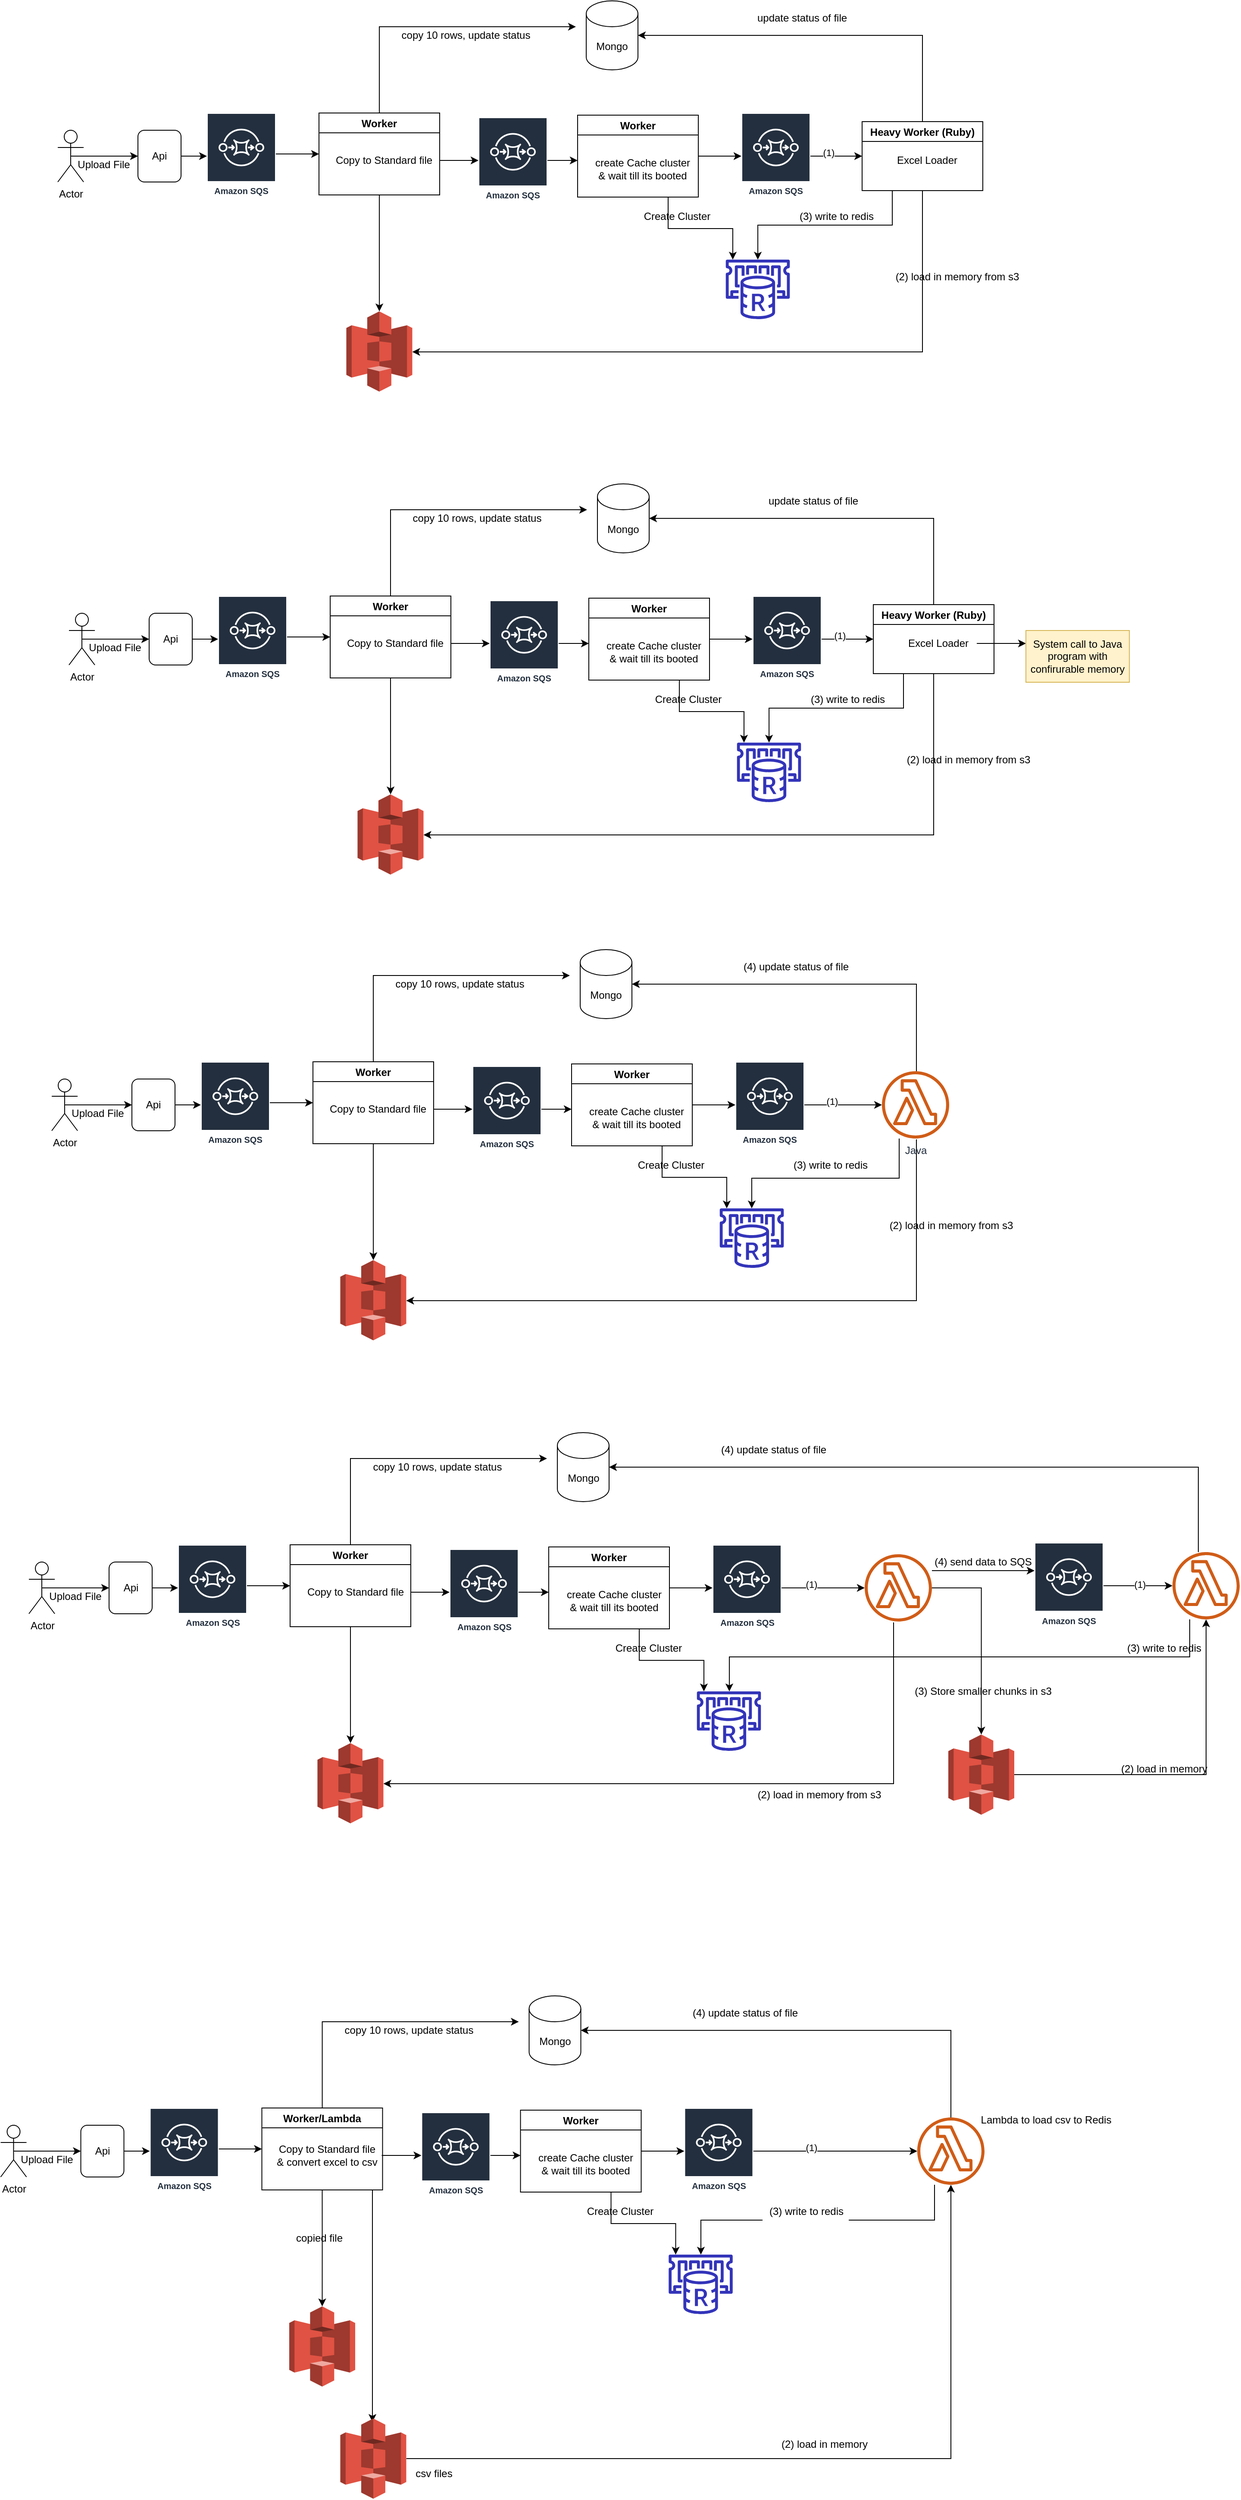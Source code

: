 <mxfile version="14.6.11" type="github">
  <diagram id="wS8bfyHIp2vhWJzuONmS" name="Page-1">
    <mxGraphModel dx="2850" dy="999" grid="0" gridSize="10" guides="1" tooltips="1" connect="1" arrows="1" fold="1" page="0" pageScale="1" pageWidth="827" pageHeight="1169" math="0" shadow="0">
      <root>
        <mxCell id="0" />
        <mxCell id="1" parent="0" />
        <mxCell id="hsxcJT8kGqhv8yepH4sB-26" style="edgeStyle=orthogonalEdgeStyle;rounded=0;orthogonalLoop=1;jettySize=auto;html=1;entryX=0;entryY=0.5;entryDx=0;entryDy=0;" edge="1" parent="1" source="hsxcJT8kGqhv8yepH4sB-2" target="hsxcJT8kGqhv8yepH4sB-21">
          <mxGeometry relative="1" as="geometry" />
        </mxCell>
        <mxCell id="hsxcJT8kGqhv8yepH4sB-33" value="(1)" style="edgeLabel;html=1;align=center;verticalAlign=middle;resizable=0;points=[];" vertex="1" connectable="0" parent="hsxcJT8kGqhv8yepH4sB-26">
          <mxGeometry x="-0.3" y="4" relative="1" as="geometry">
            <mxPoint as="offset" />
          </mxGeometry>
        </mxCell>
        <mxCell id="hsxcJT8kGqhv8yepH4sB-2" value="Amazon SQS" style="outlineConnect=0;fontColor=#232F3E;gradientColor=none;strokeColor=#ffffff;fillColor=#232F3E;dashed=0;verticalLabelPosition=middle;verticalAlign=bottom;align=center;html=1;whiteSpace=wrap;fontSize=10;fontStyle=1;spacing=3;shape=mxgraph.aws4.productIcon;prIcon=mxgraph.aws4.sqs;" vertex="1" parent="1">
          <mxGeometry x="380" y="130" width="80" height="100" as="geometry" />
        </mxCell>
        <mxCell id="hsxcJT8kGqhv8yepH4sB-3" value="" style="outlineConnect=0;dashed=0;verticalLabelPosition=bottom;verticalAlign=top;align=center;html=1;shape=mxgraph.aws3.s3;fillColor=#E05243;gradientColor=none;" vertex="1" parent="1">
          <mxGeometry x="-78.25" y="360" width="76.5" height="93" as="geometry" />
        </mxCell>
        <mxCell id="hsxcJT8kGqhv8yepH4sB-52" style="edgeStyle=orthogonalEdgeStyle;rounded=0;orthogonalLoop=1;jettySize=auto;html=1;entryX=0;entryY=0.5;entryDx=0;entryDy=0;" edge="1" parent="1" source="hsxcJT8kGqhv8yepH4sB-5" target="hsxcJT8kGqhv8yepH4sB-39">
          <mxGeometry relative="1" as="geometry">
            <Array as="points">
              <mxPoint x="-135" y="178" />
            </Array>
          </mxGeometry>
        </mxCell>
        <mxCell id="hsxcJT8kGqhv8yepH4sB-5" value="Amazon SQS" style="outlineConnect=0;fontColor=#232F3E;gradientColor=none;strokeColor=#ffffff;fillColor=#232F3E;dashed=0;verticalLabelPosition=middle;verticalAlign=bottom;align=center;html=1;whiteSpace=wrap;fontSize=10;fontStyle=1;spacing=3;shape=mxgraph.aws4.productIcon;prIcon=mxgraph.aws4.sqs;" vertex="1" parent="1">
          <mxGeometry x="-240" y="130" width="80" height="100" as="geometry" />
        </mxCell>
        <mxCell id="hsxcJT8kGqhv8yepH4sB-11" style="edgeStyle=orthogonalEdgeStyle;rounded=0;orthogonalLoop=1;jettySize=auto;html=1;exitX=0.5;exitY=1;exitDx=0;exitDy=0;" edge="1" parent="1" source="hsxcJT8kGqhv8yepH4sB-39" target="hsxcJT8kGqhv8yepH4sB-3">
          <mxGeometry relative="1" as="geometry" />
        </mxCell>
        <mxCell id="hsxcJT8kGqhv8yepH4sB-20" style="edgeStyle=orthogonalEdgeStyle;rounded=0;orthogonalLoop=1;jettySize=auto;html=1;" edge="1" parent="1" source="hsxcJT8kGqhv8yepH4sB-7" target="hsxcJT8kGqhv8yepH4sB-2">
          <mxGeometry relative="1" as="geometry">
            <mxPoint x="370" y="180" as="targetPoint" />
          </mxGeometry>
        </mxCell>
        <mxCell id="hsxcJT8kGqhv8yepH4sB-25" style="edgeStyle=orthogonalEdgeStyle;rounded=0;orthogonalLoop=1;jettySize=auto;html=1;exitX=0.75;exitY=1;exitDx=0;exitDy=0;" edge="1" parent="1" source="hsxcJT8kGqhv8yepH4sB-7" target="hsxcJT8kGqhv8yepH4sB-24">
          <mxGeometry relative="1" as="geometry">
            <Array as="points">
              <mxPoint x="295" y="264" />
              <mxPoint x="370" y="264" />
            </Array>
          </mxGeometry>
        </mxCell>
        <mxCell id="hsxcJT8kGqhv8yepH4sB-7" value="Worker" style="swimlane;" vertex="1" parent="1">
          <mxGeometry x="190" y="132.5" width="140" height="95" as="geometry" />
        </mxCell>
        <mxCell id="hsxcJT8kGqhv8yepH4sB-12" value="create Cache cluster &lt;br&gt;&amp;amp; wait till its booted" style="text;html=1;align=center;verticalAlign=middle;resizable=0;points=[];autosize=1;strokeColor=none;" vertex="1" parent="hsxcJT8kGqhv8yepH4sB-7">
          <mxGeometry x="10" y="47.5" width="130" height="30" as="geometry" />
        </mxCell>
        <mxCell id="hsxcJT8kGqhv8yepH4sB-17" style="edgeStyle=orthogonalEdgeStyle;rounded=0;orthogonalLoop=1;jettySize=auto;html=1;exitX=0.5;exitY=0.5;exitDx=0;exitDy=0;exitPerimeter=0;" edge="1" parent="1" source="hsxcJT8kGqhv8yepH4sB-8" target="hsxcJT8kGqhv8yepH4sB-14">
          <mxGeometry relative="1" as="geometry" />
        </mxCell>
        <mxCell id="hsxcJT8kGqhv8yepH4sB-8" value="Actor" style="shape=umlActor;verticalLabelPosition=bottom;verticalAlign=top;html=1;outlineConnect=0;" vertex="1" parent="1">
          <mxGeometry x="-413" y="150" width="30" height="60" as="geometry" />
        </mxCell>
        <mxCell id="hsxcJT8kGqhv8yepH4sB-10" value="Upload File" style="text;html=1;align=center;verticalAlign=middle;resizable=0;points=[];autosize=1;strokeColor=none;" vertex="1" parent="1">
          <mxGeometry x="-400" y="180" width="80" height="20" as="geometry" />
        </mxCell>
        <mxCell id="hsxcJT8kGqhv8yepH4sB-18" style="edgeStyle=orthogonalEdgeStyle;rounded=0;orthogonalLoop=1;jettySize=auto;html=1;" edge="1" parent="1" source="hsxcJT8kGqhv8yepH4sB-14" target="hsxcJT8kGqhv8yepH4sB-5">
          <mxGeometry relative="1" as="geometry" />
        </mxCell>
        <mxCell id="hsxcJT8kGqhv8yepH4sB-14" value="Api" style="rounded=1;whiteSpace=wrap;html=1;" vertex="1" parent="1">
          <mxGeometry x="-320" y="150" width="50" height="60" as="geometry" />
        </mxCell>
        <mxCell id="hsxcJT8kGqhv8yepH4sB-31" style="edgeStyle=orthogonalEdgeStyle;rounded=0;orthogonalLoop=1;jettySize=auto;html=1;" edge="1" parent="1" source="hsxcJT8kGqhv8yepH4sB-21" target="hsxcJT8kGqhv8yepH4sB-3">
          <mxGeometry relative="1" as="geometry">
            <Array as="points">
              <mxPoint x="590" y="407" />
            </Array>
          </mxGeometry>
        </mxCell>
        <mxCell id="hsxcJT8kGqhv8yepH4sB-58" style="edgeStyle=orthogonalEdgeStyle;rounded=0;orthogonalLoop=1;jettySize=auto;html=1;entryX=1;entryY=0.5;entryDx=0;entryDy=0;entryPerimeter=0;" edge="1" parent="1" source="hsxcJT8kGqhv8yepH4sB-21" target="hsxcJT8kGqhv8yepH4sB-56">
          <mxGeometry relative="1" as="geometry">
            <Array as="points">
              <mxPoint x="590" y="40" />
            </Array>
          </mxGeometry>
        </mxCell>
        <mxCell id="hsxcJT8kGqhv8yepH4sB-129" style="edgeStyle=orthogonalEdgeStyle;rounded=0;orthogonalLoop=1;jettySize=auto;html=1;exitX=0.25;exitY=1;exitDx=0;exitDy=0;" edge="1" parent="1" source="hsxcJT8kGqhv8yepH4sB-21" target="hsxcJT8kGqhv8yepH4sB-24">
          <mxGeometry relative="1" as="geometry" />
        </mxCell>
        <mxCell id="hsxcJT8kGqhv8yepH4sB-21" value="Heavy Worker (Ruby)" style="swimlane;" vertex="1" parent="1">
          <mxGeometry x="520" y="140" width="140" height="80" as="geometry" />
        </mxCell>
        <mxCell id="hsxcJT8kGqhv8yepH4sB-22" value="Excel Loader" style="text;html=1;align=center;verticalAlign=middle;resizable=0;points=[];autosize=1;strokeColor=none;" vertex="1" parent="hsxcJT8kGqhv8yepH4sB-21">
          <mxGeometry x="30" y="35" width="90" height="20" as="geometry" />
        </mxCell>
        <mxCell id="hsxcJT8kGqhv8yepH4sB-24" value="" style="outlineConnect=0;fontColor=#232F3E;gradientColor=none;fillColor=#3334B9;strokeColor=none;dashed=0;verticalLabelPosition=bottom;verticalAlign=top;align=center;html=1;fontSize=12;fontStyle=0;aspect=fixed;pointerEvents=1;shape=mxgraph.aws4.elasticache_for_redis;" vertex="1" parent="1">
          <mxGeometry x="360" y="300" width="78" height="69" as="geometry" />
        </mxCell>
        <mxCell id="hsxcJT8kGqhv8yepH4sB-32" value="(2) load in memory from s3" style="text;html=1;align=center;verticalAlign=middle;resizable=0;points=[];autosize=1;strokeColor=none;" vertex="1" parent="1">
          <mxGeometry x="550" y="310" width="160" height="20" as="geometry" />
        </mxCell>
        <mxCell id="hsxcJT8kGqhv8yepH4sB-34" value="(3) write to redis" style="text;html=1;align=center;verticalAlign=middle;resizable=0;points=[];autosize=1;strokeColor=none;" vertex="1" parent="1">
          <mxGeometry x="440" y="240" width="100" height="20" as="geometry" />
        </mxCell>
        <mxCell id="hsxcJT8kGqhv8yepH4sB-46" style="edgeStyle=orthogonalEdgeStyle;rounded=0;orthogonalLoop=1;jettySize=auto;html=1;entryX=-0.029;entryY=0.5;entryDx=0;entryDy=0;entryPerimeter=0;" edge="1" parent="1" source="hsxcJT8kGqhv8yepH4sB-39">
          <mxGeometry relative="1" as="geometry">
            <mxPoint x="187.97" y="30" as="targetPoint" />
            <Array as="points">
              <mxPoint x="-40" y="30" />
            </Array>
          </mxGeometry>
        </mxCell>
        <mxCell id="hsxcJT8kGqhv8yepH4sB-39" value="Worker" style="swimlane;" vertex="1" parent="1">
          <mxGeometry x="-110" y="130" width="140" height="95" as="geometry" />
        </mxCell>
        <mxCell id="hsxcJT8kGqhv8yepH4sB-40" value="Copy to Standard file&lt;br&gt;" style="text;html=1;align=center;verticalAlign=middle;resizable=0;points=[];autosize=1;strokeColor=none;" vertex="1" parent="hsxcJT8kGqhv8yepH4sB-39">
          <mxGeometry x="10" y="45" width="130" height="20" as="geometry" />
        </mxCell>
        <mxCell id="hsxcJT8kGqhv8yepH4sB-42" value="Create Cluster" style="text;html=1;align=center;verticalAlign=middle;resizable=0;points=[];autosize=1;strokeColor=none;" vertex="1" parent="1">
          <mxGeometry x="260" y="240" width="90" height="20" as="geometry" />
        </mxCell>
        <mxCell id="hsxcJT8kGqhv8yepH4sB-55" style="edgeStyle=orthogonalEdgeStyle;rounded=0;orthogonalLoop=1;jettySize=auto;html=1;" edge="1" parent="1" source="hsxcJT8kGqhv8yepH4sB-43">
          <mxGeometry relative="1" as="geometry">
            <mxPoint x="190" y="185" as="targetPoint" />
          </mxGeometry>
        </mxCell>
        <mxCell id="hsxcJT8kGqhv8yepH4sB-43" value="Amazon SQS" style="outlineConnect=0;fontColor=#232F3E;gradientColor=none;strokeColor=#ffffff;fillColor=#232F3E;dashed=0;verticalLabelPosition=middle;verticalAlign=bottom;align=center;html=1;whiteSpace=wrap;fontSize=10;fontStyle=1;spacing=3;shape=mxgraph.aws4.productIcon;prIcon=mxgraph.aws4.sqs;" vertex="1" parent="1">
          <mxGeometry x="75" y="135" width="80" height="100" as="geometry" />
        </mxCell>
        <mxCell id="hsxcJT8kGqhv8yepH4sB-53" style="edgeStyle=orthogonalEdgeStyle;rounded=0;orthogonalLoop=1;jettySize=auto;html=1;" edge="1" parent="1" source="hsxcJT8kGqhv8yepH4sB-40" target="hsxcJT8kGqhv8yepH4sB-43">
          <mxGeometry relative="1" as="geometry" />
        </mxCell>
        <mxCell id="hsxcJT8kGqhv8yepH4sB-56" value="Mongo" style="shape=cylinder3;whiteSpace=wrap;html=1;boundedLbl=1;backgroundOutline=1;size=15;" vertex="1" parent="1">
          <mxGeometry x="200" width="60" height="80" as="geometry" />
        </mxCell>
        <mxCell id="hsxcJT8kGqhv8yepH4sB-57" value="copy 10 rows, update status" style="text;html=1;align=center;verticalAlign=middle;resizable=0;points=[];autosize=1;strokeColor=none;" vertex="1" parent="1">
          <mxGeometry x="-20" y="30" width="160" height="20" as="geometry" />
        </mxCell>
        <mxCell id="hsxcJT8kGqhv8yepH4sB-59" value="update status of file" style="text;html=1;align=center;verticalAlign=middle;resizable=0;points=[];autosize=1;strokeColor=none;" vertex="1" parent="1">
          <mxGeometry x="390" y="10" width="120" height="20" as="geometry" />
        </mxCell>
        <mxCell id="hsxcJT8kGqhv8yepH4sB-171" style="edgeStyle=orthogonalEdgeStyle;rounded=0;orthogonalLoop=1;jettySize=auto;html=1;" edge="1" parent="1" source="hsxcJT8kGqhv8yepH4sB-173" target="hsxcJT8kGqhv8yepH4sB-203">
          <mxGeometry relative="1" as="geometry">
            <mxPoint x="545" y="1280" as="targetPoint" />
          </mxGeometry>
        </mxCell>
        <mxCell id="hsxcJT8kGqhv8yepH4sB-172" value="(1)" style="edgeLabel;html=1;align=center;verticalAlign=middle;resizable=0;points=[];" vertex="1" connectable="0" parent="hsxcJT8kGqhv8yepH4sB-171">
          <mxGeometry x="-0.3" y="4" relative="1" as="geometry">
            <mxPoint as="offset" />
          </mxGeometry>
        </mxCell>
        <mxCell id="hsxcJT8kGqhv8yepH4sB-173" value="Amazon SQS" style="outlineConnect=0;fontColor=#232F3E;gradientColor=none;strokeColor=#ffffff;fillColor=#232F3E;dashed=0;verticalLabelPosition=middle;verticalAlign=bottom;align=center;html=1;whiteSpace=wrap;fontSize=10;fontStyle=1;spacing=3;shape=mxgraph.aws4.productIcon;prIcon=mxgraph.aws4.sqs;" vertex="1" parent="1">
          <mxGeometry x="373" y="1230" width="80" height="100" as="geometry" />
        </mxCell>
        <mxCell id="hsxcJT8kGqhv8yepH4sB-174" value="" style="outlineConnect=0;dashed=0;verticalLabelPosition=bottom;verticalAlign=top;align=center;html=1;shape=mxgraph.aws3.s3;fillColor=#E05243;gradientColor=none;" vertex="1" parent="1">
          <mxGeometry x="-85.25" y="1460" width="76.5" height="93" as="geometry" />
        </mxCell>
        <mxCell id="hsxcJT8kGqhv8yepH4sB-175" style="edgeStyle=orthogonalEdgeStyle;rounded=0;orthogonalLoop=1;jettySize=auto;html=1;entryX=0;entryY=0.5;entryDx=0;entryDy=0;" edge="1" parent="1" source="hsxcJT8kGqhv8yepH4sB-176" target="hsxcJT8kGqhv8yepH4sB-194">
          <mxGeometry relative="1" as="geometry">
            <Array as="points">
              <mxPoint x="-142" y="1278" />
            </Array>
          </mxGeometry>
        </mxCell>
        <mxCell id="hsxcJT8kGqhv8yepH4sB-176" value="Amazon SQS" style="outlineConnect=0;fontColor=#232F3E;gradientColor=none;strokeColor=#ffffff;fillColor=#232F3E;dashed=0;verticalLabelPosition=middle;verticalAlign=bottom;align=center;html=1;whiteSpace=wrap;fontSize=10;fontStyle=1;spacing=3;shape=mxgraph.aws4.productIcon;prIcon=mxgraph.aws4.sqs;" vertex="1" parent="1">
          <mxGeometry x="-247" y="1230" width="80" height="100" as="geometry" />
        </mxCell>
        <mxCell id="hsxcJT8kGqhv8yepH4sB-177" style="edgeStyle=orthogonalEdgeStyle;rounded=0;orthogonalLoop=1;jettySize=auto;html=1;exitX=0.5;exitY=1;exitDx=0;exitDy=0;" edge="1" parent="1" source="hsxcJT8kGqhv8yepH4sB-194" target="hsxcJT8kGqhv8yepH4sB-174">
          <mxGeometry relative="1" as="geometry" />
        </mxCell>
        <mxCell id="hsxcJT8kGqhv8yepH4sB-178" style="edgeStyle=orthogonalEdgeStyle;rounded=0;orthogonalLoop=1;jettySize=auto;html=1;" edge="1" parent="1" source="hsxcJT8kGqhv8yepH4sB-180" target="hsxcJT8kGqhv8yepH4sB-173">
          <mxGeometry relative="1" as="geometry">
            <mxPoint x="363" y="1280" as="targetPoint" />
          </mxGeometry>
        </mxCell>
        <mxCell id="hsxcJT8kGqhv8yepH4sB-179" style="edgeStyle=orthogonalEdgeStyle;rounded=0;orthogonalLoop=1;jettySize=auto;html=1;exitX=0.75;exitY=1;exitDx=0;exitDy=0;" edge="1" parent="1" source="hsxcJT8kGqhv8yepH4sB-180" target="hsxcJT8kGqhv8yepH4sB-190">
          <mxGeometry relative="1" as="geometry">
            <Array as="points">
              <mxPoint x="288" y="1364" />
              <mxPoint x="363" y="1364" />
            </Array>
          </mxGeometry>
        </mxCell>
        <mxCell id="hsxcJT8kGqhv8yepH4sB-180" value="Worker" style="swimlane;" vertex="1" parent="1">
          <mxGeometry x="183" y="1232.5" width="140" height="95" as="geometry" />
        </mxCell>
        <mxCell id="hsxcJT8kGqhv8yepH4sB-181" value="create Cache cluster &lt;br&gt;&amp;amp; wait till its booted" style="text;html=1;align=center;verticalAlign=middle;resizable=0;points=[];autosize=1;strokeColor=none;" vertex="1" parent="hsxcJT8kGqhv8yepH4sB-180">
          <mxGeometry x="10" y="47.5" width="130" height="30" as="geometry" />
        </mxCell>
        <mxCell id="hsxcJT8kGqhv8yepH4sB-182" style="edgeStyle=orthogonalEdgeStyle;rounded=0;orthogonalLoop=1;jettySize=auto;html=1;exitX=0.5;exitY=0.5;exitDx=0;exitDy=0;exitPerimeter=0;" edge="1" parent="1" source="hsxcJT8kGqhv8yepH4sB-183" target="hsxcJT8kGqhv8yepH4sB-186">
          <mxGeometry relative="1" as="geometry" />
        </mxCell>
        <mxCell id="hsxcJT8kGqhv8yepH4sB-183" value="Actor" style="shape=umlActor;verticalLabelPosition=bottom;verticalAlign=top;html=1;outlineConnect=0;" vertex="1" parent="1">
          <mxGeometry x="-420" y="1250" width="30" height="60" as="geometry" />
        </mxCell>
        <mxCell id="hsxcJT8kGqhv8yepH4sB-184" value="Upload File" style="text;html=1;align=center;verticalAlign=middle;resizable=0;points=[];autosize=1;strokeColor=none;" vertex="1" parent="1">
          <mxGeometry x="-407" y="1280" width="80" height="20" as="geometry" />
        </mxCell>
        <mxCell id="hsxcJT8kGqhv8yepH4sB-185" style="edgeStyle=orthogonalEdgeStyle;rounded=0;orthogonalLoop=1;jettySize=auto;html=1;" edge="1" parent="1" source="hsxcJT8kGqhv8yepH4sB-186" target="hsxcJT8kGqhv8yepH4sB-176">
          <mxGeometry relative="1" as="geometry" />
        </mxCell>
        <mxCell id="hsxcJT8kGqhv8yepH4sB-186" value="Api" style="rounded=1;whiteSpace=wrap;html=1;" vertex="1" parent="1">
          <mxGeometry x="-327" y="1250" width="50" height="60" as="geometry" />
        </mxCell>
        <mxCell id="hsxcJT8kGqhv8yepH4sB-187" style="edgeStyle=orthogonalEdgeStyle;rounded=0;orthogonalLoop=1;jettySize=auto;html=1;" edge="1" parent="1" target="hsxcJT8kGqhv8yepH4sB-174">
          <mxGeometry relative="1" as="geometry">
            <Array as="points">
              <mxPoint x="583" y="1507" />
            </Array>
            <mxPoint x="583" y="1320" as="sourcePoint" />
          </mxGeometry>
        </mxCell>
        <mxCell id="hsxcJT8kGqhv8yepH4sB-188" style="edgeStyle=orthogonalEdgeStyle;rounded=0;orthogonalLoop=1;jettySize=auto;html=1;entryX=1;entryY=0.5;entryDx=0;entryDy=0;entryPerimeter=0;" edge="1" parent="1" source="hsxcJT8kGqhv8yepH4sB-203" target="hsxcJT8kGqhv8yepH4sB-200">
          <mxGeometry relative="1" as="geometry">
            <Array as="points">
              <mxPoint x="583" y="1140" />
            </Array>
            <mxPoint x="593" y="1205" as="sourcePoint" />
          </mxGeometry>
        </mxCell>
        <mxCell id="hsxcJT8kGqhv8yepH4sB-189" style="edgeStyle=orthogonalEdgeStyle;rounded=0;orthogonalLoop=1;jettySize=auto;html=1;" edge="1" parent="1" source="hsxcJT8kGqhv8yepH4sB-203" target="hsxcJT8kGqhv8yepH4sB-190">
          <mxGeometry relative="1" as="geometry">
            <mxPoint x="548" y="1320" as="sourcePoint" />
            <Array as="points">
              <mxPoint x="563" y="1365" />
              <mxPoint x="392" y="1365" />
            </Array>
          </mxGeometry>
        </mxCell>
        <mxCell id="hsxcJT8kGqhv8yepH4sB-190" value="" style="outlineConnect=0;fontColor=#232F3E;gradientColor=none;fillColor=#3334B9;strokeColor=none;dashed=0;verticalLabelPosition=bottom;verticalAlign=top;align=center;html=1;fontSize=12;fontStyle=0;aspect=fixed;pointerEvents=1;shape=mxgraph.aws4.elasticache_for_redis;" vertex="1" parent="1">
          <mxGeometry x="353" y="1400" width="78" height="69" as="geometry" />
        </mxCell>
        <mxCell id="hsxcJT8kGqhv8yepH4sB-191" value="(2) load in memory from s3" style="text;html=1;align=center;verticalAlign=middle;resizable=0;points=[];autosize=1;strokeColor=none;" vertex="1" parent="1">
          <mxGeometry x="543" y="1410" width="160" height="20" as="geometry" />
        </mxCell>
        <mxCell id="hsxcJT8kGqhv8yepH4sB-192" value="(3) write to redis" style="text;html=1;align=center;verticalAlign=middle;resizable=0;points=[];autosize=1;strokeColor=none;" vertex="1" parent="1">
          <mxGeometry x="433" y="1340" width="100" height="20" as="geometry" />
        </mxCell>
        <mxCell id="hsxcJT8kGqhv8yepH4sB-193" style="edgeStyle=orthogonalEdgeStyle;rounded=0;orthogonalLoop=1;jettySize=auto;html=1;entryX=-0.029;entryY=0.5;entryDx=0;entryDy=0;entryPerimeter=0;" edge="1" parent="1" source="hsxcJT8kGqhv8yepH4sB-194">
          <mxGeometry relative="1" as="geometry">
            <mxPoint x="180.97" y="1130" as="targetPoint" />
            <Array as="points">
              <mxPoint x="-47" y="1130" />
            </Array>
          </mxGeometry>
        </mxCell>
        <mxCell id="hsxcJT8kGqhv8yepH4sB-194" value="Worker" style="swimlane;" vertex="1" parent="1">
          <mxGeometry x="-117" y="1230" width="140" height="95" as="geometry" />
        </mxCell>
        <mxCell id="hsxcJT8kGqhv8yepH4sB-195" value="Copy to Standard file&lt;br&gt;" style="text;html=1;align=center;verticalAlign=middle;resizable=0;points=[];autosize=1;strokeColor=none;" vertex="1" parent="hsxcJT8kGqhv8yepH4sB-194">
          <mxGeometry x="10" y="45" width="130" height="20" as="geometry" />
        </mxCell>
        <mxCell id="hsxcJT8kGqhv8yepH4sB-196" value="Create Cluster" style="text;html=1;align=center;verticalAlign=middle;resizable=0;points=[];autosize=1;strokeColor=none;" vertex="1" parent="1">
          <mxGeometry x="253" y="1340" width="90" height="20" as="geometry" />
        </mxCell>
        <mxCell id="hsxcJT8kGqhv8yepH4sB-197" style="edgeStyle=orthogonalEdgeStyle;rounded=0;orthogonalLoop=1;jettySize=auto;html=1;" edge="1" parent="1" source="hsxcJT8kGqhv8yepH4sB-198">
          <mxGeometry relative="1" as="geometry">
            <mxPoint x="183" y="1285" as="targetPoint" />
          </mxGeometry>
        </mxCell>
        <mxCell id="hsxcJT8kGqhv8yepH4sB-198" value="Amazon SQS" style="outlineConnect=0;fontColor=#232F3E;gradientColor=none;strokeColor=#ffffff;fillColor=#232F3E;dashed=0;verticalLabelPosition=middle;verticalAlign=bottom;align=center;html=1;whiteSpace=wrap;fontSize=10;fontStyle=1;spacing=3;shape=mxgraph.aws4.productIcon;prIcon=mxgraph.aws4.sqs;" vertex="1" parent="1">
          <mxGeometry x="68" y="1235" width="80" height="100" as="geometry" />
        </mxCell>
        <mxCell id="hsxcJT8kGqhv8yepH4sB-199" style="edgeStyle=orthogonalEdgeStyle;rounded=0;orthogonalLoop=1;jettySize=auto;html=1;" edge="1" parent="1" source="hsxcJT8kGqhv8yepH4sB-195" target="hsxcJT8kGqhv8yepH4sB-198">
          <mxGeometry relative="1" as="geometry" />
        </mxCell>
        <mxCell id="hsxcJT8kGqhv8yepH4sB-200" value="Mongo" style="shape=cylinder3;whiteSpace=wrap;html=1;boundedLbl=1;backgroundOutline=1;size=15;" vertex="1" parent="1">
          <mxGeometry x="193" y="1100" width="60" height="80" as="geometry" />
        </mxCell>
        <mxCell id="hsxcJT8kGqhv8yepH4sB-201" value="copy 10 rows, update status" style="text;html=1;align=center;verticalAlign=middle;resizable=0;points=[];autosize=1;strokeColor=none;" vertex="1" parent="1">
          <mxGeometry x="-27" y="1130" width="160" height="20" as="geometry" />
        </mxCell>
        <mxCell id="hsxcJT8kGqhv8yepH4sB-202" value="(4) update status of file" style="text;html=1;align=center;verticalAlign=middle;resizable=0;points=[];autosize=1;strokeColor=none;" vertex="1" parent="1">
          <mxGeometry x="373" y="1110" width="140" height="20" as="geometry" />
        </mxCell>
        <mxCell id="hsxcJT8kGqhv8yepH4sB-203" value="Java" style="outlineConnect=0;fontColor=#232F3E;gradientColor=none;fillColor=#D05C17;strokeColor=none;dashed=0;verticalLabelPosition=bottom;verticalAlign=top;align=center;html=1;fontSize=12;fontStyle=0;aspect=fixed;pointerEvents=1;shape=mxgraph.aws4.lambda_function;" vertex="1" parent="1">
          <mxGeometry x="543" y="1241" width="78" height="78" as="geometry" />
        </mxCell>
        <mxCell id="hsxcJT8kGqhv8yepH4sB-204" style="edgeStyle=orthogonalEdgeStyle;rounded=0;orthogonalLoop=1;jettySize=auto;html=1;entryX=0;entryY=0.5;entryDx=0;entryDy=0;" edge="1" parent="1" source="hsxcJT8kGqhv8yepH4sB-206" target="hsxcJT8kGqhv8yepH4sB-223">
          <mxGeometry relative="1" as="geometry" />
        </mxCell>
        <mxCell id="hsxcJT8kGqhv8yepH4sB-205" value="(1)" style="edgeLabel;html=1;align=center;verticalAlign=middle;resizable=0;points=[];" vertex="1" connectable="0" parent="hsxcJT8kGqhv8yepH4sB-204">
          <mxGeometry x="-0.3" y="4" relative="1" as="geometry">
            <mxPoint as="offset" />
          </mxGeometry>
        </mxCell>
        <mxCell id="hsxcJT8kGqhv8yepH4sB-206" value="Amazon SQS" style="outlineConnect=0;fontColor=#232F3E;gradientColor=none;strokeColor=#ffffff;fillColor=#232F3E;dashed=0;verticalLabelPosition=middle;verticalAlign=bottom;align=center;html=1;whiteSpace=wrap;fontSize=10;fontStyle=1;spacing=3;shape=mxgraph.aws4.productIcon;prIcon=mxgraph.aws4.sqs;" vertex="1" parent="1">
          <mxGeometry x="393" y="690" width="80" height="100" as="geometry" />
        </mxCell>
        <mxCell id="hsxcJT8kGqhv8yepH4sB-207" value="" style="outlineConnect=0;dashed=0;verticalLabelPosition=bottom;verticalAlign=top;align=center;html=1;shape=mxgraph.aws3.s3;fillColor=#E05243;gradientColor=none;" vertex="1" parent="1">
          <mxGeometry x="-65.25" y="920" width="76.5" height="93" as="geometry" />
        </mxCell>
        <mxCell id="hsxcJT8kGqhv8yepH4sB-208" style="edgeStyle=orthogonalEdgeStyle;rounded=0;orthogonalLoop=1;jettySize=auto;html=1;entryX=0;entryY=0.5;entryDx=0;entryDy=0;" edge="1" parent="1" source="hsxcJT8kGqhv8yepH4sB-209" target="hsxcJT8kGqhv8yepH4sB-229">
          <mxGeometry relative="1" as="geometry">
            <Array as="points">
              <mxPoint x="-122" y="738" />
            </Array>
          </mxGeometry>
        </mxCell>
        <mxCell id="hsxcJT8kGqhv8yepH4sB-209" value="Amazon SQS" style="outlineConnect=0;fontColor=#232F3E;gradientColor=none;strokeColor=#ffffff;fillColor=#232F3E;dashed=0;verticalLabelPosition=middle;verticalAlign=bottom;align=center;html=1;whiteSpace=wrap;fontSize=10;fontStyle=1;spacing=3;shape=mxgraph.aws4.productIcon;prIcon=mxgraph.aws4.sqs;" vertex="1" parent="1">
          <mxGeometry x="-227" y="690" width="80" height="100" as="geometry" />
        </mxCell>
        <mxCell id="hsxcJT8kGqhv8yepH4sB-210" style="edgeStyle=orthogonalEdgeStyle;rounded=0;orthogonalLoop=1;jettySize=auto;html=1;exitX=0.5;exitY=1;exitDx=0;exitDy=0;" edge="1" parent="1" source="hsxcJT8kGqhv8yepH4sB-229" target="hsxcJT8kGqhv8yepH4sB-207">
          <mxGeometry relative="1" as="geometry" />
        </mxCell>
        <mxCell id="hsxcJT8kGqhv8yepH4sB-211" style="edgeStyle=orthogonalEdgeStyle;rounded=0;orthogonalLoop=1;jettySize=auto;html=1;" edge="1" parent="1" source="hsxcJT8kGqhv8yepH4sB-213" target="hsxcJT8kGqhv8yepH4sB-206">
          <mxGeometry relative="1" as="geometry">
            <mxPoint x="383" y="740" as="targetPoint" />
          </mxGeometry>
        </mxCell>
        <mxCell id="hsxcJT8kGqhv8yepH4sB-212" style="edgeStyle=orthogonalEdgeStyle;rounded=0;orthogonalLoop=1;jettySize=auto;html=1;exitX=0.75;exitY=1;exitDx=0;exitDy=0;" edge="1" parent="1" source="hsxcJT8kGqhv8yepH4sB-213" target="hsxcJT8kGqhv8yepH4sB-225">
          <mxGeometry relative="1" as="geometry">
            <Array as="points">
              <mxPoint x="308" y="824" />
              <mxPoint x="383" y="824" />
            </Array>
          </mxGeometry>
        </mxCell>
        <mxCell id="hsxcJT8kGqhv8yepH4sB-213" value="Worker" style="swimlane;" vertex="1" parent="1">
          <mxGeometry x="203" y="692.5" width="140" height="95" as="geometry" />
        </mxCell>
        <mxCell id="hsxcJT8kGqhv8yepH4sB-214" value="create Cache cluster &lt;br&gt;&amp;amp; wait till its booted" style="text;html=1;align=center;verticalAlign=middle;resizable=0;points=[];autosize=1;strokeColor=none;" vertex="1" parent="hsxcJT8kGqhv8yepH4sB-213">
          <mxGeometry x="10" y="47.5" width="130" height="30" as="geometry" />
        </mxCell>
        <mxCell id="hsxcJT8kGqhv8yepH4sB-215" style="edgeStyle=orthogonalEdgeStyle;rounded=0;orthogonalLoop=1;jettySize=auto;html=1;exitX=0.5;exitY=0.5;exitDx=0;exitDy=0;exitPerimeter=0;" edge="1" parent="1" source="hsxcJT8kGqhv8yepH4sB-216" target="hsxcJT8kGqhv8yepH4sB-219">
          <mxGeometry relative="1" as="geometry" />
        </mxCell>
        <mxCell id="hsxcJT8kGqhv8yepH4sB-216" value="Actor" style="shape=umlActor;verticalLabelPosition=bottom;verticalAlign=top;html=1;outlineConnect=0;" vertex="1" parent="1">
          <mxGeometry x="-400" y="710" width="30" height="60" as="geometry" />
        </mxCell>
        <mxCell id="hsxcJT8kGqhv8yepH4sB-217" value="Upload File" style="text;html=1;align=center;verticalAlign=middle;resizable=0;points=[];autosize=1;strokeColor=none;" vertex="1" parent="1">
          <mxGeometry x="-387" y="740" width="80" height="20" as="geometry" />
        </mxCell>
        <mxCell id="hsxcJT8kGqhv8yepH4sB-218" style="edgeStyle=orthogonalEdgeStyle;rounded=0;orthogonalLoop=1;jettySize=auto;html=1;" edge="1" parent="1" source="hsxcJT8kGqhv8yepH4sB-219" target="hsxcJT8kGqhv8yepH4sB-209">
          <mxGeometry relative="1" as="geometry" />
        </mxCell>
        <mxCell id="hsxcJT8kGqhv8yepH4sB-219" value="Api" style="rounded=1;whiteSpace=wrap;html=1;" vertex="1" parent="1">
          <mxGeometry x="-307" y="710" width="50" height="60" as="geometry" />
        </mxCell>
        <mxCell id="hsxcJT8kGqhv8yepH4sB-220" style="edgeStyle=orthogonalEdgeStyle;rounded=0;orthogonalLoop=1;jettySize=auto;html=1;" edge="1" parent="1" source="hsxcJT8kGqhv8yepH4sB-223" target="hsxcJT8kGqhv8yepH4sB-207">
          <mxGeometry relative="1" as="geometry">
            <Array as="points">
              <mxPoint x="603" y="967" />
            </Array>
          </mxGeometry>
        </mxCell>
        <mxCell id="hsxcJT8kGqhv8yepH4sB-221" style="edgeStyle=orthogonalEdgeStyle;rounded=0;orthogonalLoop=1;jettySize=auto;html=1;entryX=1;entryY=0.5;entryDx=0;entryDy=0;entryPerimeter=0;" edge="1" parent="1" source="hsxcJT8kGqhv8yepH4sB-223" target="hsxcJT8kGqhv8yepH4sB-235">
          <mxGeometry relative="1" as="geometry">
            <Array as="points">
              <mxPoint x="603" y="600" />
            </Array>
          </mxGeometry>
        </mxCell>
        <mxCell id="hsxcJT8kGqhv8yepH4sB-222" style="edgeStyle=orthogonalEdgeStyle;rounded=0;orthogonalLoop=1;jettySize=auto;html=1;exitX=0.25;exitY=1;exitDx=0;exitDy=0;" edge="1" parent="1" source="hsxcJT8kGqhv8yepH4sB-223" target="hsxcJT8kGqhv8yepH4sB-225">
          <mxGeometry relative="1" as="geometry" />
        </mxCell>
        <mxCell id="hsxcJT8kGqhv8yepH4sB-223" value="Heavy Worker (Ruby)" style="swimlane;" vertex="1" parent="1">
          <mxGeometry x="533" y="700" width="140" height="80" as="geometry" />
        </mxCell>
        <mxCell id="hsxcJT8kGqhv8yepH4sB-224" value="Excel Loader" style="text;html=1;align=center;verticalAlign=middle;resizable=0;points=[];autosize=1;strokeColor=none;" vertex="1" parent="hsxcJT8kGqhv8yepH4sB-223">
          <mxGeometry x="30" y="35" width="90" height="20" as="geometry" />
        </mxCell>
        <mxCell id="hsxcJT8kGqhv8yepH4sB-225" value="" style="outlineConnect=0;fontColor=#232F3E;gradientColor=none;fillColor=#3334B9;strokeColor=none;dashed=0;verticalLabelPosition=bottom;verticalAlign=top;align=center;html=1;fontSize=12;fontStyle=0;aspect=fixed;pointerEvents=1;shape=mxgraph.aws4.elasticache_for_redis;" vertex="1" parent="1">
          <mxGeometry x="373" y="860" width="78" height="69" as="geometry" />
        </mxCell>
        <mxCell id="hsxcJT8kGqhv8yepH4sB-226" value="(2) load in memory from s3" style="text;html=1;align=center;verticalAlign=middle;resizable=0;points=[];autosize=1;strokeColor=none;" vertex="1" parent="1">
          <mxGeometry x="563" y="870" width="160" height="20" as="geometry" />
        </mxCell>
        <mxCell id="hsxcJT8kGqhv8yepH4sB-227" value="(3) write to redis" style="text;html=1;align=center;verticalAlign=middle;resizable=0;points=[];autosize=1;strokeColor=none;" vertex="1" parent="1">
          <mxGeometry x="453" y="800" width="100" height="20" as="geometry" />
        </mxCell>
        <mxCell id="hsxcJT8kGqhv8yepH4sB-228" style="edgeStyle=orthogonalEdgeStyle;rounded=0;orthogonalLoop=1;jettySize=auto;html=1;entryX=-0.029;entryY=0.5;entryDx=0;entryDy=0;entryPerimeter=0;" edge="1" parent="1" source="hsxcJT8kGqhv8yepH4sB-229">
          <mxGeometry relative="1" as="geometry">
            <mxPoint x="200.97" y="590" as="targetPoint" />
            <Array as="points">
              <mxPoint x="-27" y="590" />
            </Array>
          </mxGeometry>
        </mxCell>
        <mxCell id="hsxcJT8kGqhv8yepH4sB-229" value="Worker" style="swimlane;" vertex="1" parent="1">
          <mxGeometry x="-97" y="690" width="140" height="95" as="geometry" />
        </mxCell>
        <mxCell id="hsxcJT8kGqhv8yepH4sB-230" value="Copy to Standard file&lt;br&gt;" style="text;html=1;align=center;verticalAlign=middle;resizable=0;points=[];autosize=1;strokeColor=none;" vertex="1" parent="hsxcJT8kGqhv8yepH4sB-229">
          <mxGeometry x="10" y="45" width="130" height="20" as="geometry" />
        </mxCell>
        <mxCell id="hsxcJT8kGqhv8yepH4sB-231" value="Create Cluster" style="text;html=1;align=center;verticalAlign=middle;resizable=0;points=[];autosize=1;strokeColor=none;" vertex="1" parent="1">
          <mxGeometry x="273" y="800" width="90" height="20" as="geometry" />
        </mxCell>
        <mxCell id="hsxcJT8kGqhv8yepH4sB-232" style="edgeStyle=orthogonalEdgeStyle;rounded=0;orthogonalLoop=1;jettySize=auto;html=1;" edge="1" parent="1" source="hsxcJT8kGqhv8yepH4sB-233">
          <mxGeometry relative="1" as="geometry">
            <mxPoint x="203" y="745" as="targetPoint" />
          </mxGeometry>
        </mxCell>
        <mxCell id="hsxcJT8kGqhv8yepH4sB-233" value="Amazon SQS" style="outlineConnect=0;fontColor=#232F3E;gradientColor=none;strokeColor=#ffffff;fillColor=#232F3E;dashed=0;verticalLabelPosition=middle;verticalAlign=bottom;align=center;html=1;whiteSpace=wrap;fontSize=10;fontStyle=1;spacing=3;shape=mxgraph.aws4.productIcon;prIcon=mxgraph.aws4.sqs;" vertex="1" parent="1">
          <mxGeometry x="88" y="695" width="80" height="100" as="geometry" />
        </mxCell>
        <mxCell id="hsxcJT8kGqhv8yepH4sB-234" style="edgeStyle=orthogonalEdgeStyle;rounded=0;orthogonalLoop=1;jettySize=auto;html=1;" edge="1" parent="1" source="hsxcJT8kGqhv8yepH4sB-230" target="hsxcJT8kGqhv8yepH4sB-233">
          <mxGeometry relative="1" as="geometry" />
        </mxCell>
        <mxCell id="hsxcJT8kGqhv8yepH4sB-235" value="Mongo" style="shape=cylinder3;whiteSpace=wrap;html=1;boundedLbl=1;backgroundOutline=1;size=15;" vertex="1" parent="1">
          <mxGeometry x="213" y="560" width="60" height="80" as="geometry" />
        </mxCell>
        <mxCell id="hsxcJT8kGqhv8yepH4sB-236" value="copy 10 rows, update status" style="text;html=1;align=center;verticalAlign=middle;resizable=0;points=[];autosize=1;strokeColor=none;" vertex="1" parent="1">
          <mxGeometry x="-7" y="590" width="160" height="20" as="geometry" />
        </mxCell>
        <mxCell id="hsxcJT8kGqhv8yepH4sB-237" value="update status of file" style="text;html=1;align=center;verticalAlign=middle;resizable=0;points=[];autosize=1;strokeColor=none;" vertex="1" parent="1">
          <mxGeometry x="403" y="570" width="120" height="20" as="geometry" />
        </mxCell>
        <mxCell id="hsxcJT8kGqhv8yepH4sB-238" style="edgeStyle=orthogonalEdgeStyle;rounded=0;orthogonalLoop=1;jettySize=auto;html=1;" edge="1" parent="1" source="hsxcJT8kGqhv8yepH4sB-224">
          <mxGeometry relative="1" as="geometry">
            <mxPoint x="710" y="745" as="targetPoint" />
          </mxGeometry>
        </mxCell>
        <mxCell id="hsxcJT8kGqhv8yepH4sB-239" value="System call to Java program with confirurable memory" style="rounded=0;whiteSpace=wrap;html=1;fillColor=#fff2cc;strokeColor=#d6b656;" vertex="1" parent="1">
          <mxGeometry x="710" y="730" width="120" height="60" as="geometry" />
        </mxCell>
        <mxCell id="hsxcJT8kGqhv8yepH4sB-274" style="edgeStyle=orthogonalEdgeStyle;rounded=0;orthogonalLoop=1;jettySize=auto;html=1;" edge="1" parent="1" source="hsxcJT8kGqhv8yepH4sB-276" target="hsxcJT8kGqhv8yepH4sB-308">
          <mxGeometry relative="1" as="geometry">
            <mxPoint x="486.5" y="1840" as="targetPoint" />
          </mxGeometry>
        </mxCell>
        <mxCell id="hsxcJT8kGqhv8yepH4sB-275" value="(1)" style="edgeLabel;html=1;align=center;verticalAlign=middle;resizable=0;points=[];" vertex="1" connectable="0" parent="hsxcJT8kGqhv8yepH4sB-274">
          <mxGeometry x="-0.3" y="4" relative="1" as="geometry">
            <mxPoint as="offset" />
          </mxGeometry>
        </mxCell>
        <mxCell id="hsxcJT8kGqhv8yepH4sB-276" value="Amazon SQS" style="outlineConnect=0;fontColor=#232F3E;gradientColor=none;strokeColor=#ffffff;fillColor=#232F3E;dashed=0;verticalLabelPosition=middle;verticalAlign=bottom;align=center;html=1;whiteSpace=wrap;fontSize=10;fontStyle=1;spacing=3;shape=mxgraph.aws4.productIcon;prIcon=mxgraph.aws4.sqs;" vertex="1" parent="1">
          <mxGeometry x="346.5" y="1790" width="80" height="100" as="geometry" />
        </mxCell>
        <mxCell id="hsxcJT8kGqhv8yepH4sB-277" value="" style="outlineConnect=0;dashed=0;verticalLabelPosition=bottom;verticalAlign=top;align=center;html=1;shape=mxgraph.aws3.s3;fillColor=#E05243;gradientColor=none;" vertex="1" parent="1">
          <mxGeometry x="-111.75" y="2020" width="76.5" height="93" as="geometry" />
        </mxCell>
        <mxCell id="hsxcJT8kGqhv8yepH4sB-278" style="edgeStyle=orthogonalEdgeStyle;rounded=0;orthogonalLoop=1;jettySize=auto;html=1;entryX=0;entryY=0.5;entryDx=0;entryDy=0;" edge="1" parent="1" source="hsxcJT8kGqhv8yepH4sB-279" target="hsxcJT8kGqhv8yepH4sB-299">
          <mxGeometry relative="1" as="geometry">
            <Array as="points">
              <mxPoint x="-168.5" y="1838" />
            </Array>
          </mxGeometry>
        </mxCell>
        <mxCell id="hsxcJT8kGqhv8yepH4sB-279" value="Amazon SQS" style="outlineConnect=0;fontColor=#232F3E;gradientColor=none;strokeColor=#ffffff;fillColor=#232F3E;dashed=0;verticalLabelPosition=middle;verticalAlign=bottom;align=center;html=1;whiteSpace=wrap;fontSize=10;fontStyle=1;spacing=3;shape=mxgraph.aws4.productIcon;prIcon=mxgraph.aws4.sqs;" vertex="1" parent="1">
          <mxGeometry x="-273.5" y="1790" width="80" height="100" as="geometry" />
        </mxCell>
        <mxCell id="hsxcJT8kGqhv8yepH4sB-280" style="edgeStyle=orthogonalEdgeStyle;rounded=0;orthogonalLoop=1;jettySize=auto;html=1;exitX=0.5;exitY=1;exitDx=0;exitDy=0;" edge="1" parent="1" source="hsxcJT8kGqhv8yepH4sB-299" target="hsxcJT8kGqhv8yepH4sB-277">
          <mxGeometry relative="1" as="geometry" />
        </mxCell>
        <mxCell id="hsxcJT8kGqhv8yepH4sB-281" style="edgeStyle=orthogonalEdgeStyle;rounded=0;orthogonalLoop=1;jettySize=auto;html=1;" edge="1" parent="1" source="hsxcJT8kGqhv8yepH4sB-283" target="hsxcJT8kGqhv8yepH4sB-276">
          <mxGeometry relative="1" as="geometry">
            <mxPoint x="336.5" y="1840" as="targetPoint" />
          </mxGeometry>
        </mxCell>
        <mxCell id="hsxcJT8kGqhv8yepH4sB-282" style="edgeStyle=orthogonalEdgeStyle;rounded=0;orthogonalLoop=1;jettySize=auto;html=1;exitX=0.75;exitY=1;exitDx=0;exitDy=0;" edge="1" parent="1" source="hsxcJT8kGqhv8yepH4sB-283" target="hsxcJT8kGqhv8yepH4sB-295">
          <mxGeometry relative="1" as="geometry">
            <Array as="points">
              <mxPoint x="261.5" y="1924" />
              <mxPoint x="336.5" y="1924" />
            </Array>
          </mxGeometry>
        </mxCell>
        <mxCell id="hsxcJT8kGqhv8yepH4sB-283" value="Worker" style="swimlane;" vertex="1" parent="1">
          <mxGeometry x="156.5" y="1792.5" width="140" height="95" as="geometry" />
        </mxCell>
        <mxCell id="hsxcJT8kGqhv8yepH4sB-284" value="create Cache cluster &lt;br&gt;&amp;amp; wait till its booted" style="text;html=1;align=center;verticalAlign=middle;resizable=0;points=[];autosize=1;strokeColor=none;" vertex="1" parent="hsxcJT8kGqhv8yepH4sB-283">
          <mxGeometry x="10" y="47.5" width="130" height="30" as="geometry" />
        </mxCell>
        <mxCell id="hsxcJT8kGqhv8yepH4sB-285" style="edgeStyle=orthogonalEdgeStyle;rounded=0;orthogonalLoop=1;jettySize=auto;html=1;exitX=0.5;exitY=0.5;exitDx=0;exitDy=0;exitPerimeter=0;" edge="1" parent="1" source="hsxcJT8kGqhv8yepH4sB-286" target="hsxcJT8kGqhv8yepH4sB-289">
          <mxGeometry relative="1" as="geometry" />
        </mxCell>
        <mxCell id="hsxcJT8kGqhv8yepH4sB-286" value="Actor" style="shape=umlActor;verticalLabelPosition=bottom;verticalAlign=top;html=1;outlineConnect=0;" vertex="1" parent="1">
          <mxGeometry x="-446.5" y="1810" width="30" height="60" as="geometry" />
        </mxCell>
        <mxCell id="hsxcJT8kGqhv8yepH4sB-287" value="Upload File" style="text;html=1;align=center;verticalAlign=middle;resizable=0;points=[];autosize=1;strokeColor=none;" vertex="1" parent="1">
          <mxGeometry x="-433.5" y="1840" width="80" height="20" as="geometry" />
        </mxCell>
        <mxCell id="hsxcJT8kGqhv8yepH4sB-288" style="edgeStyle=orthogonalEdgeStyle;rounded=0;orthogonalLoop=1;jettySize=auto;html=1;" edge="1" parent="1" source="hsxcJT8kGqhv8yepH4sB-289" target="hsxcJT8kGqhv8yepH4sB-279">
          <mxGeometry relative="1" as="geometry" />
        </mxCell>
        <mxCell id="hsxcJT8kGqhv8yepH4sB-289" value="Api" style="rounded=1;whiteSpace=wrap;html=1;" vertex="1" parent="1">
          <mxGeometry x="-353.5" y="1810" width="50" height="60" as="geometry" />
        </mxCell>
        <mxCell id="hsxcJT8kGqhv8yepH4sB-290" style="edgeStyle=orthogonalEdgeStyle;rounded=0;orthogonalLoop=1;jettySize=auto;html=1;" edge="1" parent="1" target="hsxcJT8kGqhv8yepH4sB-277">
          <mxGeometry relative="1" as="geometry">
            <Array as="points">
              <mxPoint x="556.5" y="2067" />
            </Array>
            <mxPoint x="556.5" y="1880" as="sourcePoint" />
          </mxGeometry>
        </mxCell>
        <mxCell id="hsxcJT8kGqhv8yepH4sB-291" style="edgeStyle=orthogonalEdgeStyle;rounded=0;orthogonalLoop=1;jettySize=auto;html=1;entryX=1;entryY=0.5;entryDx=0;entryDy=0;entryPerimeter=0;" edge="1" parent="1" source="hsxcJT8kGqhv8yepH4sB-315" target="hsxcJT8kGqhv8yepH4sB-305">
          <mxGeometry relative="1" as="geometry">
            <Array as="points">
              <mxPoint x="910" y="1700" />
            </Array>
            <mxPoint x="556.5" y="1800" as="sourcePoint" />
          </mxGeometry>
        </mxCell>
        <mxCell id="hsxcJT8kGqhv8yepH4sB-292" style="edgeStyle=orthogonalEdgeStyle;rounded=0;orthogonalLoop=1;jettySize=auto;html=1;" edge="1" parent="1" source="hsxcJT8kGqhv8yepH4sB-315" target="hsxcJT8kGqhv8yepH4sB-295">
          <mxGeometry relative="1" as="geometry">
            <mxPoint x="760" y="1890" as="sourcePoint" />
            <Array as="points">
              <mxPoint x="900" y="1920" />
              <mxPoint x="366" y="1920" />
            </Array>
          </mxGeometry>
        </mxCell>
        <mxCell id="hsxcJT8kGqhv8yepH4sB-295" value="" style="outlineConnect=0;fontColor=#232F3E;gradientColor=none;fillColor=#3334B9;strokeColor=none;dashed=0;verticalLabelPosition=bottom;verticalAlign=top;align=center;html=1;fontSize=12;fontStyle=0;aspect=fixed;pointerEvents=1;shape=mxgraph.aws4.elasticache_for_redis;" vertex="1" parent="1">
          <mxGeometry x="326.5" y="1960" width="78" height="69" as="geometry" />
        </mxCell>
        <mxCell id="hsxcJT8kGqhv8yepH4sB-296" value="(2) load in memory from s3" style="text;html=1;align=center;verticalAlign=middle;resizable=0;points=[];autosize=1;strokeColor=none;" vertex="1" parent="1">
          <mxGeometry x="390" y="2070" width="160" height="20" as="geometry" />
        </mxCell>
        <mxCell id="hsxcJT8kGqhv8yepH4sB-297" value="(3) write to redis" style="text;html=1;align=center;verticalAlign=middle;resizable=0;points=[];autosize=1;strokeColor=none;" vertex="1" parent="1">
          <mxGeometry x="820" y="1900" width="100" height="20" as="geometry" />
        </mxCell>
        <mxCell id="hsxcJT8kGqhv8yepH4sB-298" style="edgeStyle=orthogonalEdgeStyle;rounded=0;orthogonalLoop=1;jettySize=auto;html=1;entryX=-0.029;entryY=0.5;entryDx=0;entryDy=0;entryPerimeter=0;" edge="1" parent="1" source="hsxcJT8kGqhv8yepH4sB-299">
          <mxGeometry relative="1" as="geometry">
            <mxPoint x="154.47" y="1690" as="targetPoint" />
            <Array as="points">
              <mxPoint x="-73.5" y="1690" />
            </Array>
          </mxGeometry>
        </mxCell>
        <mxCell id="hsxcJT8kGqhv8yepH4sB-299" value="Worker" style="swimlane;" vertex="1" parent="1">
          <mxGeometry x="-143.5" y="1790" width="140" height="95" as="geometry" />
        </mxCell>
        <mxCell id="hsxcJT8kGqhv8yepH4sB-300" value="Copy to Standard file&lt;br&gt;" style="text;html=1;align=center;verticalAlign=middle;resizable=0;points=[];autosize=1;strokeColor=none;" vertex="1" parent="hsxcJT8kGqhv8yepH4sB-299">
          <mxGeometry x="10" y="45" width="130" height="20" as="geometry" />
        </mxCell>
        <mxCell id="hsxcJT8kGqhv8yepH4sB-301" value="Create Cluster" style="text;html=1;align=center;verticalAlign=middle;resizable=0;points=[];autosize=1;strokeColor=none;" vertex="1" parent="1">
          <mxGeometry x="226.5" y="1900" width="90" height="20" as="geometry" />
        </mxCell>
        <mxCell id="hsxcJT8kGqhv8yepH4sB-302" style="edgeStyle=orthogonalEdgeStyle;rounded=0;orthogonalLoop=1;jettySize=auto;html=1;" edge="1" parent="1" source="hsxcJT8kGqhv8yepH4sB-303">
          <mxGeometry relative="1" as="geometry">
            <mxPoint x="156.5" y="1845" as="targetPoint" />
          </mxGeometry>
        </mxCell>
        <mxCell id="hsxcJT8kGqhv8yepH4sB-303" value="Amazon SQS" style="outlineConnect=0;fontColor=#232F3E;gradientColor=none;strokeColor=#ffffff;fillColor=#232F3E;dashed=0;verticalLabelPosition=middle;verticalAlign=bottom;align=center;html=1;whiteSpace=wrap;fontSize=10;fontStyle=1;spacing=3;shape=mxgraph.aws4.productIcon;prIcon=mxgraph.aws4.sqs;" vertex="1" parent="1">
          <mxGeometry x="41.5" y="1795" width="80" height="100" as="geometry" />
        </mxCell>
        <mxCell id="hsxcJT8kGqhv8yepH4sB-304" style="edgeStyle=orthogonalEdgeStyle;rounded=0;orthogonalLoop=1;jettySize=auto;html=1;" edge="1" parent="1" source="hsxcJT8kGqhv8yepH4sB-300" target="hsxcJT8kGqhv8yepH4sB-303">
          <mxGeometry relative="1" as="geometry" />
        </mxCell>
        <mxCell id="hsxcJT8kGqhv8yepH4sB-305" value="Mongo" style="shape=cylinder3;whiteSpace=wrap;html=1;boundedLbl=1;backgroundOutline=1;size=15;" vertex="1" parent="1">
          <mxGeometry x="166.5" y="1660" width="60" height="80" as="geometry" />
        </mxCell>
        <mxCell id="hsxcJT8kGqhv8yepH4sB-306" value="copy 10 rows, update status" style="text;html=1;align=center;verticalAlign=middle;resizable=0;points=[];autosize=1;strokeColor=none;" vertex="1" parent="1">
          <mxGeometry x="-53.5" y="1690" width="160" height="20" as="geometry" />
        </mxCell>
        <mxCell id="hsxcJT8kGqhv8yepH4sB-307" value="(4) update status of file" style="text;html=1;align=center;verticalAlign=middle;resizable=0;points=[];autosize=1;strokeColor=none;" vertex="1" parent="1">
          <mxGeometry x="346.5" y="1670" width="140" height="20" as="geometry" />
        </mxCell>
        <mxCell id="hsxcJT8kGqhv8yepH4sB-310" style="edgeStyle=orthogonalEdgeStyle;rounded=0;orthogonalLoop=1;jettySize=auto;html=1;entryX=0.5;entryY=0;entryDx=0;entryDy=0;entryPerimeter=0;" edge="1" parent="1" source="hsxcJT8kGqhv8yepH4sB-308" target="hsxcJT8kGqhv8yepH4sB-309">
          <mxGeometry relative="1" as="geometry" />
        </mxCell>
        <mxCell id="hsxcJT8kGqhv8yepH4sB-313" style="edgeStyle=orthogonalEdgeStyle;rounded=0;orthogonalLoop=1;jettySize=auto;html=1;" edge="1" parent="1" source="hsxcJT8kGqhv8yepH4sB-308" target="hsxcJT8kGqhv8yepH4sB-312">
          <mxGeometry relative="1" as="geometry">
            <Array as="points">
              <mxPoint x="650" y="1820" />
              <mxPoint x="650" y="1820" />
            </Array>
          </mxGeometry>
        </mxCell>
        <mxCell id="hsxcJT8kGqhv8yepH4sB-308" value="" style="outlineConnect=0;fontColor=#232F3E;gradientColor=none;fillColor=#D05C17;strokeColor=none;dashed=0;verticalLabelPosition=bottom;verticalAlign=top;align=center;html=1;fontSize=12;fontStyle=0;aspect=fixed;pointerEvents=1;shape=mxgraph.aws4.lambda_function;" vertex="1" parent="1">
          <mxGeometry x="523" y="1801" width="78" height="78" as="geometry" />
        </mxCell>
        <mxCell id="hsxcJT8kGqhv8yepH4sB-317" style="edgeStyle=orthogonalEdgeStyle;rounded=0;orthogonalLoop=1;jettySize=auto;html=1;" edge="1" parent="1" source="hsxcJT8kGqhv8yepH4sB-309" target="hsxcJT8kGqhv8yepH4sB-315">
          <mxGeometry relative="1" as="geometry" />
        </mxCell>
        <mxCell id="hsxcJT8kGqhv8yepH4sB-309" value="" style="outlineConnect=0;dashed=0;verticalLabelPosition=bottom;verticalAlign=top;align=center;html=1;shape=mxgraph.aws3.s3;fillColor=#E05243;gradientColor=none;" vertex="1" parent="1">
          <mxGeometry x="620" y="2010" width="76.5" height="93" as="geometry" />
        </mxCell>
        <mxCell id="hsxcJT8kGqhv8yepH4sB-311" value="(3) Store smaller chunks in s3" style="text;html=1;align=center;verticalAlign=middle;resizable=0;points=[];autosize=1;strokeColor=none;" vertex="1" parent="1">
          <mxGeometry x="575" y="1950" width="170" height="20" as="geometry" />
        </mxCell>
        <mxCell id="hsxcJT8kGqhv8yepH4sB-316" style="edgeStyle=orthogonalEdgeStyle;rounded=0;orthogonalLoop=1;jettySize=auto;html=1;" edge="1" parent="1" source="hsxcJT8kGqhv8yepH4sB-312" target="hsxcJT8kGqhv8yepH4sB-315">
          <mxGeometry relative="1" as="geometry" />
        </mxCell>
        <mxCell id="hsxcJT8kGqhv8yepH4sB-318" value="(1)" style="edgeLabel;html=1;align=center;verticalAlign=middle;resizable=0;points=[];" vertex="1" connectable="0" parent="hsxcJT8kGqhv8yepH4sB-316">
          <mxGeometry x="0.05" y="3" relative="1" as="geometry">
            <mxPoint y="1" as="offset" />
          </mxGeometry>
        </mxCell>
        <mxCell id="hsxcJT8kGqhv8yepH4sB-312" value="Amazon SQS" style="outlineConnect=0;fontColor=#232F3E;gradientColor=none;strokeColor=#ffffff;fillColor=#232F3E;dashed=0;verticalLabelPosition=middle;verticalAlign=bottom;align=center;html=1;whiteSpace=wrap;fontSize=10;fontStyle=1;spacing=3;shape=mxgraph.aws4.productIcon;prIcon=mxgraph.aws4.sqs;" vertex="1" parent="1">
          <mxGeometry x="720" y="1787.5" width="80" height="100" as="geometry" />
        </mxCell>
        <mxCell id="hsxcJT8kGqhv8yepH4sB-314" value="(4) send data to SQS" style="text;html=1;align=center;verticalAlign=middle;resizable=0;points=[];autosize=1;strokeColor=none;" vertex="1" parent="1">
          <mxGeometry x="595" y="1800" width="130" height="20" as="geometry" />
        </mxCell>
        <mxCell id="hsxcJT8kGqhv8yepH4sB-315" value="" style="outlineConnect=0;fontColor=#232F3E;gradientColor=none;fillColor=#D05C17;strokeColor=none;dashed=0;verticalLabelPosition=bottom;verticalAlign=top;align=center;html=1;fontSize=12;fontStyle=0;aspect=fixed;pointerEvents=1;shape=mxgraph.aws4.lambda_function;" vertex="1" parent="1">
          <mxGeometry x="880" y="1798.5" width="78" height="78" as="geometry" />
        </mxCell>
        <mxCell id="hsxcJT8kGqhv8yepH4sB-319" value="(2) load in memory" style="text;html=1;align=center;verticalAlign=middle;resizable=0;points=[];autosize=1;strokeColor=none;" vertex="1" parent="1">
          <mxGeometry x="810" y="2040" width="120" height="20" as="geometry" />
        </mxCell>
        <mxCell id="hsxcJT8kGqhv8yepH4sB-321" style="edgeStyle=orthogonalEdgeStyle;rounded=0;orthogonalLoop=1;jettySize=auto;html=1;" edge="1" parent="1" source="hsxcJT8kGqhv8yepH4sB-323" target="hsxcJT8kGqhv8yepH4sB-363">
          <mxGeometry relative="1" as="geometry">
            <mxPoint x="490.25" y="2493" as="targetPoint" />
            <Array as="points">
              <mxPoint x="593" y="2491" />
              <mxPoint x="593" y="2491" />
            </Array>
          </mxGeometry>
        </mxCell>
        <mxCell id="hsxcJT8kGqhv8yepH4sB-322" value="(1)" style="edgeLabel;html=1;align=center;verticalAlign=middle;resizable=0;points=[];" vertex="1" connectable="0" parent="hsxcJT8kGqhv8yepH4sB-321">
          <mxGeometry x="-0.3" y="4" relative="1" as="geometry">
            <mxPoint as="offset" />
          </mxGeometry>
        </mxCell>
        <mxCell id="hsxcJT8kGqhv8yepH4sB-323" value="Amazon SQS" style="outlineConnect=0;fontColor=#232F3E;gradientColor=none;strokeColor=#ffffff;fillColor=#232F3E;dashed=0;verticalLabelPosition=middle;verticalAlign=bottom;align=center;html=1;whiteSpace=wrap;fontSize=10;fontStyle=1;spacing=3;shape=mxgraph.aws4.productIcon;prIcon=mxgraph.aws4.sqs;" vertex="1" parent="1">
          <mxGeometry x="313.75" y="2443" width="80" height="100" as="geometry" />
        </mxCell>
        <mxCell id="hsxcJT8kGqhv8yepH4sB-324" value="" style="outlineConnect=0;dashed=0;verticalLabelPosition=bottom;verticalAlign=top;align=center;html=1;shape=mxgraph.aws3.s3;fillColor=#E05243;gradientColor=none;" vertex="1" parent="1">
          <mxGeometry x="-144.5" y="2673" width="76.5" height="93" as="geometry" />
        </mxCell>
        <mxCell id="hsxcJT8kGqhv8yepH4sB-325" style="edgeStyle=orthogonalEdgeStyle;rounded=0;orthogonalLoop=1;jettySize=auto;html=1;entryX=0;entryY=0.5;entryDx=0;entryDy=0;" edge="1" parent="1" source="hsxcJT8kGqhv8yepH4sB-326" target="hsxcJT8kGqhv8yepH4sB-344">
          <mxGeometry relative="1" as="geometry">
            <Array as="points">
              <mxPoint x="-201.25" y="2491" />
            </Array>
          </mxGeometry>
        </mxCell>
        <mxCell id="hsxcJT8kGqhv8yepH4sB-326" value="Amazon SQS" style="outlineConnect=0;fontColor=#232F3E;gradientColor=none;strokeColor=#ffffff;fillColor=#232F3E;dashed=0;verticalLabelPosition=middle;verticalAlign=bottom;align=center;html=1;whiteSpace=wrap;fontSize=10;fontStyle=1;spacing=3;shape=mxgraph.aws4.productIcon;prIcon=mxgraph.aws4.sqs;" vertex="1" parent="1">
          <mxGeometry x="-306.25" y="2443" width="80" height="100" as="geometry" />
        </mxCell>
        <mxCell id="hsxcJT8kGqhv8yepH4sB-327" style="edgeStyle=orthogonalEdgeStyle;rounded=0;orthogonalLoop=1;jettySize=auto;html=1;exitX=0.5;exitY=1;exitDx=0;exitDy=0;" edge="1" parent="1" source="hsxcJT8kGqhv8yepH4sB-344" target="hsxcJT8kGqhv8yepH4sB-324">
          <mxGeometry relative="1" as="geometry" />
        </mxCell>
        <mxCell id="hsxcJT8kGqhv8yepH4sB-328" style="edgeStyle=orthogonalEdgeStyle;rounded=0;orthogonalLoop=1;jettySize=auto;html=1;" edge="1" parent="1" source="hsxcJT8kGqhv8yepH4sB-330" target="hsxcJT8kGqhv8yepH4sB-323">
          <mxGeometry relative="1" as="geometry">
            <mxPoint x="303.75" y="2493" as="targetPoint" />
          </mxGeometry>
        </mxCell>
        <mxCell id="hsxcJT8kGqhv8yepH4sB-329" style="edgeStyle=orthogonalEdgeStyle;rounded=0;orthogonalLoop=1;jettySize=auto;html=1;exitX=0.75;exitY=1;exitDx=0;exitDy=0;" edge="1" parent="1" source="hsxcJT8kGqhv8yepH4sB-330" target="hsxcJT8kGqhv8yepH4sB-340">
          <mxGeometry relative="1" as="geometry">
            <Array as="points">
              <mxPoint x="228.75" y="2577" />
              <mxPoint x="303.75" y="2577" />
            </Array>
          </mxGeometry>
        </mxCell>
        <mxCell id="hsxcJT8kGqhv8yepH4sB-330" value="Worker" style="swimlane;" vertex="1" parent="1">
          <mxGeometry x="123.75" y="2445.5" width="140" height="95" as="geometry" />
        </mxCell>
        <mxCell id="hsxcJT8kGqhv8yepH4sB-331" value="create Cache cluster &lt;br&gt;&amp;amp; wait till its booted" style="text;html=1;align=center;verticalAlign=middle;resizable=0;points=[];autosize=1;strokeColor=none;" vertex="1" parent="hsxcJT8kGqhv8yepH4sB-330">
          <mxGeometry x="10" y="47.5" width="130" height="30" as="geometry" />
        </mxCell>
        <mxCell id="hsxcJT8kGqhv8yepH4sB-332" style="edgeStyle=orthogonalEdgeStyle;rounded=0;orthogonalLoop=1;jettySize=auto;html=1;exitX=0.5;exitY=0.5;exitDx=0;exitDy=0;exitPerimeter=0;" edge="1" parent="1" source="hsxcJT8kGqhv8yepH4sB-333" target="hsxcJT8kGqhv8yepH4sB-336">
          <mxGeometry relative="1" as="geometry" />
        </mxCell>
        <mxCell id="hsxcJT8kGqhv8yepH4sB-333" value="Actor" style="shape=umlActor;verticalLabelPosition=bottom;verticalAlign=top;html=1;outlineConnect=0;" vertex="1" parent="1">
          <mxGeometry x="-479.25" y="2463" width="30" height="60" as="geometry" />
        </mxCell>
        <mxCell id="hsxcJT8kGqhv8yepH4sB-334" value="Upload File" style="text;html=1;align=center;verticalAlign=middle;resizable=0;points=[];autosize=1;strokeColor=none;" vertex="1" parent="1">
          <mxGeometry x="-466.25" y="2493" width="80" height="20" as="geometry" />
        </mxCell>
        <mxCell id="hsxcJT8kGqhv8yepH4sB-335" style="edgeStyle=orthogonalEdgeStyle;rounded=0;orthogonalLoop=1;jettySize=auto;html=1;" edge="1" parent="1" source="hsxcJT8kGqhv8yepH4sB-336" target="hsxcJT8kGqhv8yepH4sB-326">
          <mxGeometry relative="1" as="geometry" />
        </mxCell>
        <mxCell id="hsxcJT8kGqhv8yepH4sB-336" value="Api" style="rounded=1;whiteSpace=wrap;html=1;" vertex="1" parent="1">
          <mxGeometry x="-386.25" y="2463" width="50" height="60" as="geometry" />
        </mxCell>
        <mxCell id="hsxcJT8kGqhv8yepH4sB-338" style="edgeStyle=orthogonalEdgeStyle;rounded=0;orthogonalLoop=1;jettySize=auto;html=1;entryX=1;entryY=0.5;entryDx=0;entryDy=0;entryPerimeter=0;" edge="1" parent="1" source="hsxcJT8kGqhv8yepH4sB-363" target="hsxcJT8kGqhv8yepH4sB-350">
          <mxGeometry relative="1" as="geometry">
            <Array as="points">
              <mxPoint x="623" y="2353" />
            </Array>
            <mxPoint x="523.75" y="2453" as="sourcePoint" />
          </mxGeometry>
        </mxCell>
        <mxCell id="hsxcJT8kGqhv8yepH4sB-339" style="edgeStyle=orthogonalEdgeStyle;rounded=0;orthogonalLoop=1;jettySize=auto;html=1;startArrow=none;" edge="1" parent="1" source="hsxcJT8kGqhv8yepH4sB-342" target="hsxcJT8kGqhv8yepH4sB-340">
          <mxGeometry relative="1" as="geometry">
            <mxPoint x="727.25" y="2543" as="sourcePoint" />
            <Array as="points">
              <mxPoint x="333" y="2573" />
            </Array>
          </mxGeometry>
        </mxCell>
        <mxCell id="hsxcJT8kGqhv8yepH4sB-340" value="" style="outlineConnect=0;fontColor=#232F3E;gradientColor=none;fillColor=#3334B9;strokeColor=none;dashed=0;verticalLabelPosition=bottom;verticalAlign=top;align=center;html=1;fontSize=12;fontStyle=0;aspect=fixed;pointerEvents=1;shape=mxgraph.aws4.elasticache_for_redis;" vertex="1" parent="1">
          <mxGeometry x="293.75" y="2613" width="78" height="69" as="geometry" />
        </mxCell>
        <mxCell id="hsxcJT8kGqhv8yepH4sB-343" style="edgeStyle=orthogonalEdgeStyle;rounded=0;orthogonalLoop=1;jettySize=auto;html=1;entryX=-0.029;entryY=0.5;entryDx=0;entryDy=0;entryPerimeter=0;" edge="1" parent="1" source="hsxcJT8kGqhv8yepH4sB-344">
          <mxGeometry relative="1" as="geometry">
            <mxPoint x="121.72" y="2343" as="targetPoint" />
            <Array as="points">
              <mxPoint x="-106.25" y="2343" />
            </Array>
          </mxGeometry>
        </mxCell>
        <mxCell id="hsxcJT8kGqhv8yepH4sB-365" style="edgeStyle=orthogonalEdgeStyle;rounded=0;orthogonalLoop=1;jettySize=auto;html=1;exitX=0.75;exitY=1;exitDx=0;exitDy=0;" edge="1" parent="1" source="hsxcJT8kGqhv8yepH4sB-344">
          <mxGeometry relative="1" as="geometry">
            <mxPoint x="-48" y="2807" as="targetPoint" />
            <Array as="points">
              <mxPoint x="-48" y="2538" />
              <mxPoint x="-48" y="2693" />
            </Array>
          </mxGeometry>
        </mxCell>
        <mxCell id="hsxcJT8kGqhv8yepH4sB-344" value="Worker/Lambda" style="swimlane;" vertex="1" parent="1">
          <mxGeometry x="-176.25" y="2443" width="140" height="95" as="geometry" />
        </mxCell>
        <mxCell id="hsxcJT8kGqhv8yepH4sB-345" value="Copy to Standard file &lt;br&gt;&amp;amp; convert excel to csv" style="text;html=1;align=center;verticalAlign=middle;resizable=0;points=[];autosize=1;strokeColor=none;" vertex="1" parent="hsxcJT8kGqhv8yepH4sB-344">
          <mxGeometry x="12" y="39" width="127" height="32" as="geometry" />
        </mxCell>
        <mxCell id="hsxcJT8kGqhv8yepH4sB-346" value="Create Cluster" style="text;html=1;align=center;verticalAlign=middle;resizable=0;points=[];autosize=1;strokeColor=none;" vertex="1" parent="1">
          <mxGeometry x="193.75" y="2553" width="90" height="20" as="geometry" />
        </mxCell>
        <mxCell id="hsxcJT8kGqhv8yepH4sB-347" style="edgeStyle=orthogonalEdgeStyle;rounded=0;orthogonalLoop=1;jettySize=auto;html=1;" edge="1" parent="1" source="hsxcJT8kGqhv8yepH4sB-348">
          <mxGeometry relative="1" as="geometry">
            <mxPoint x="123.75" y="2498" as="targetPoint" />
          </mxGeometry>
        </mxCell>
        <mxCell id="hsxcJT8kGqhv8yepH4sB-348" value="Amazon SQS" style="outlineConnect=0;fontColor=#232F3E;gradientColor=none;strokeColor=#ffffff;fillColor=#232F3E;dashed=0;verticalLabelPosition=middle;verticalAlign=bottom;align=center;html=1;whiteSpace=wrap;fontSize=10;fontStyle=1;spacing=3;shape=mxgraph.aws4.productIcon;prIcon=mxgraph.aws4.sqs;" vertex="1" parent="1">
          <mxGeometry x="8.75" y="2448" width="80" height="100" as="geometry" />
        </mxCell>
        <mxCell id="hsxcJT8kGqhv8yepH4sB-349" style="edgeStyle=orthogonalEdgeStyle;rounded=0;orthogonalLoop=1;jettySize=auto;html=1;" edge="1" parent="1" source="hsxcJT8kGqhv8yepH4sB-345" target="hsxcJT8kGqhv8yepH4sB-348">
          <mxGeometry relative="1" as="geometry" />
        </mxCell>
        <mxCell id="hsxcJT8kGqhv8yepH4sB-350" value="Mongo" style="shape=cylinder3;whiteSpace=wrap;html=1;boundedLbl=1;backgroundOutline=1;size=15;" vertex="1" parent="1">
          <mxGeometry x="133.75" y="2313" width="60" height="80" as="geometry" />
        </mxCell>
        <mxCell id="hsxcJT8kGqhv8yepH4sB-351" value="copy 10 rows, update status" style="text;html=1;align=center;verticalAlign=middle;resizable=0;points=[];autosize=1;strokeColor=none;" vertex="1" parent="1">
          <mxGeometry x="-86.25" y="2343" width="160" height="20" as="geometry" />
        </mxCell>
        <mxCell id="hsxcJT8kGqhv8yepH4sB-352" value="(4) update status of file" style="text;html=1;align=center;verticalAlign=middle;resizable=0;points=[];autosize=1;strokeColor=none;" vertex="1" parent="1">
          <mxGeometry x="313.75" y="2323" width="140" height="20" as="geometry" />
        </mxCell>
        <mxCell id="hsxcJT8kGqhv8yepH4sB-356" style="edgeStyle=orthogonalEdgeStyle;rounded=0;orthogonalLoop=1;jettySize=auto;html=1;" edge="1" parent="1" source="hsxcJT8kGqhv8yepH4sB-357" target="hsxcJT8kGqhv8yepH4sB-363">
          <mxGeometry relative="1" as="geometry" />
        </mxCell>
        <mxCell id="hsxcJT8kGqhv8yepH4sB-357" value="" style="outlineConnect=0;dashed=0;verticalLabelPosition=bottom;verticalAlign=top;align=center;html=1;shape=mxgraph.aws3.s3;fillColor=#E05243;gradientColor=none;" vertex="1" parent="1">
          <mxGeometry x="-85.25" y="2803" width="76.5" height="93" as="geometry" />
        </mxCell>
        <mxCell id="hsxcJT8kGqhv8yepH4sB-363" value="" style="outlineConnect=0;fontColor=#232F3E;gradientColor=none;fillColor=#D05C17;strokeColor=none;dashed=0;verticalLabelPosition=bottom;verticalAlign=top;align=center;html=1;fontSize=12;fontStyle=0;aspect=fixed;pointerEvents=1;shape=mxgraph.aws4.lambda_function;" vertex="1" parent="1">
          <mxGeometry x="584" y="2454" width="78" height="78" as="geometry" />
        </mxCell>
        <mxCell id="hsxcJT8kGqhv8yepH4sB-364" value="(2) load in memory" style="text;html=1;align=center;verticalAlign=middle;resizable=0;points=[];autosize=1;strokeColor=none;" vertex="1" parent="1">
          <mxGeometry x="416" y="2823" width="120" height="20" as="geometry" />
        </mxCell>
        <mxCell id="hsxcJT8kGqhv8yepH4sB-366" value="csv files" style="text;html=1;align=center;verticalAlign=middle;resizable=0;points=[];autosize=1;strokeColor=none;" vertex="1" parent="1">
          <mxGeometry x="-3.5" y="2858" width="53" height="18" as="geometry" />
        </mxCell>
        <mxCell id="hsxcJT8kGqhv8yepH4sB-367" value="copied file" style="text;html=1;align=center;verticalAlign=middle;resizable=0;points=[];autosize=1;strokeColor=none;" vertex="1" parent="1">
          <mxGeometry x="-142.25" y="2585" width="64" height="18" as="geometry" />
        </mxCell>
        <mxCell id="hsxcJT8kGqhv8yepH4sB-370" value="Lambda to load csv to Redis" style="text;html=1;align=center;verticalAlign=middle;resizable=0;points=[];autosize=1;strokeColor=none;" vertex="1" parent="1">
          <mxGeometry x="652" y="2448" width="161" height="18" as="geometry" />
        </mxCell>
        <mxCell id="hsxcJT8kGqhv8yepH4sB-342" value="(3) write to redis" style="text;html=1;align=center;verticalAlign=middle;resizable=0;points=[];autosize=1;strokeColor=none;" vertex="1" parent="1">
          <mxGeometry x="404.5" y="2553" width="100" height="20" as="geometry" />
        </mxCell>
        <mxCell id="hsxcJT8kGqhv8yepH4sB-371" value="" style="edgeStyle=orthogonalEdgeStyle;rounded=0;orthogonalLoop=1;jettySize=auto;html=1;endArrow=none;" edge="1" parent="1" source="hsxcJT8kGqhv8yepH4sB-363" target="hsxcJT8kGqhv8yepH4sB-342">
          <mxGeometry relative="1" as="geometry">
            <mxPoint x="604.0" y="2532.0" as="sourcePoint" />
            <Array as="points">
              <mxPoint x="604" y="2573" />
            </Array>
            <mxPoint x="333" y="2613.062" as="targetPoint" />
          </mxGeometry>
        </mxCell>
      </root>
    </mxGraphModel>
  </diagram>
</mxfile>
